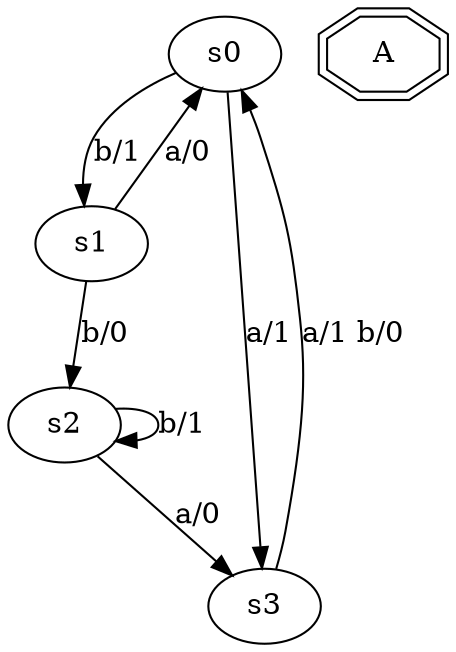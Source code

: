 digraph test_11 {
    s0 -> s1 [label="b/1"];
    s0 -> s3 [label="a/1"];
    s1 -> s0 [label="a/0"];
    s1 -> s2 [label="b/0"];
    s2 -> s3 [label="a/0"];
    s2 -> s2 [label="b/1"];
    s3 -> s0 [label="a/1 b/0"];
    A [shape=doubleoctagon];
}
